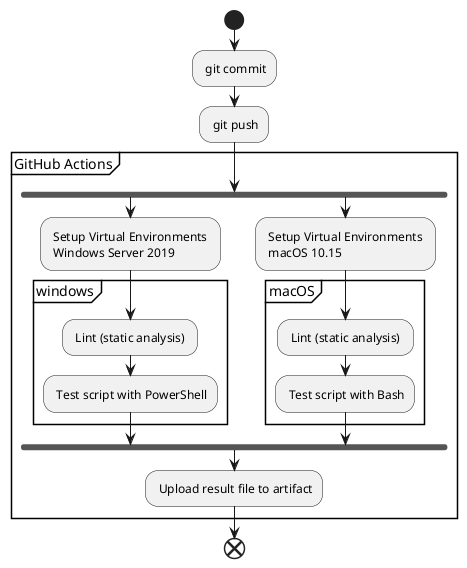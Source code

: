 @startuml workflow

start

: git commit;
: git push;

partition "GitHub Actions" {

  fork

  : Setup Virtual Environments \n Windows Server 2019 ;

    partition "windows" {
      : Lint (static analysis) ;
      : Test script with PowerShell;
    }

  fork again

  : Setup Virtual Environments \n macOS 10.15 ;

    partition "macOS" {
      : Lint (static analysis) ;
      : Test script with Bash;
    }

  end fork
  : Upload result file to artifact;
}

end

@enduml
